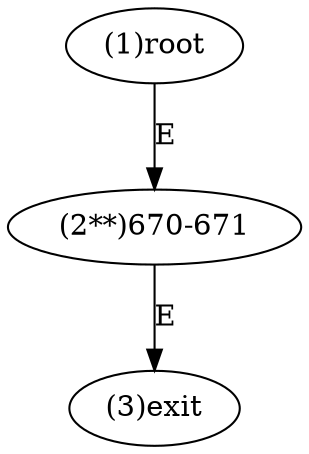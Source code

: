 digraph "" { 
1[ label="(1)root"];
2[ label="(2**)670-671"];
3[ label="(3)exit"];
1->2[ label="E"];
2->3[ label="E"];
}